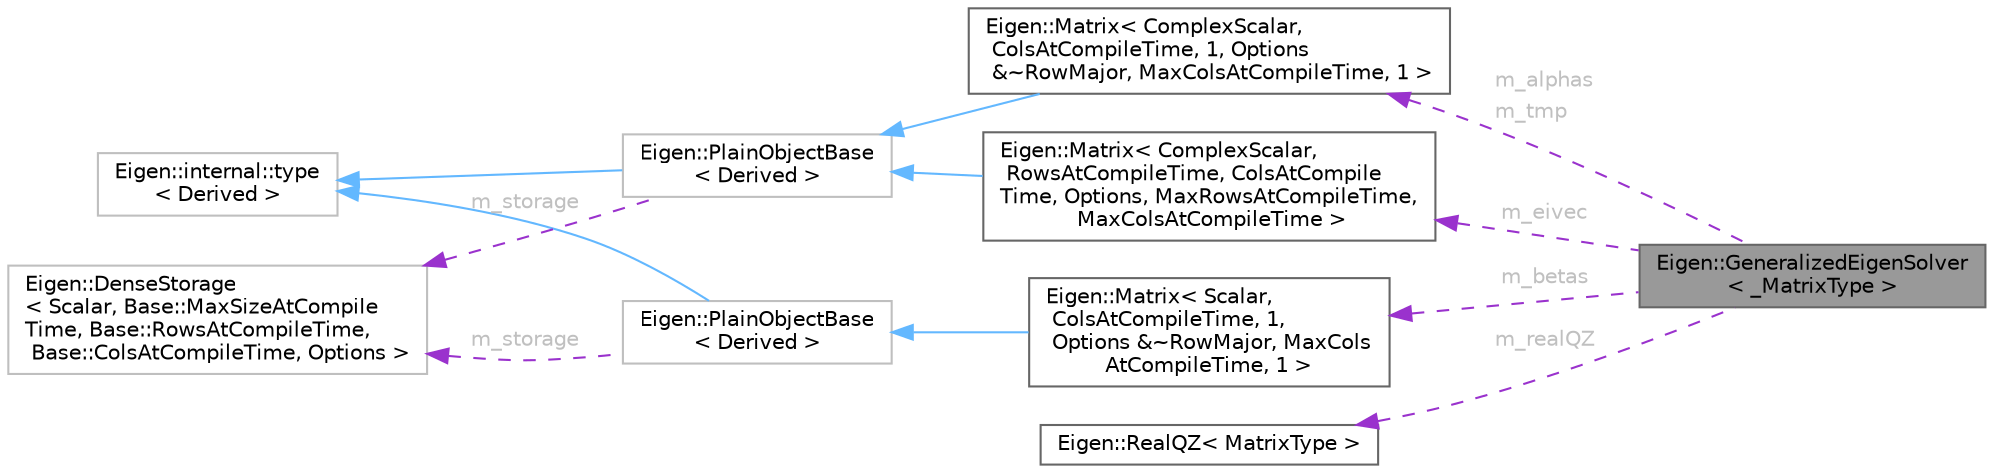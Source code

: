 digraph "Eigen::GeneralizedEigenSolver&lt; _MatrixType &gt;"
{
 // LATEX_PDF_SIZE
  bgcolor="transparent";
  edge [fontname=Helvetica,fontsize=10,labelfontname=Helvetica,labelfontsize=10];
  node [fontname=Helvetica,fontsize=10,shape=box,height=0.2,width=0.4];
  rankdir="LR";
  Node1 [id="Node000001",label="Eigen::GeneralizedEigenSolver\l\< _MatrixType \>",height=0.2,width=0.4,color="gray40", fillcolor="grey60", style="filled", fontcolor="black",tooltip="Computes the generalized eigenvalues and eigenvectors of a pair of general matrices."];
  Node2 -> Node1 [id="edge12_Node000001_Node000002",dir="back",color="darkorchid3",style="dashed",tooltip=" ",label=<<TABLE CELLBORDER="0" BORDER="0"><TR><TD VALIGN="top" ALIGN="LEFT" CELLPADDING="1" CELLSPACING="0">m_eivec</TD></TR>
</TABLE>> ,fontcolor="grey" ];
  Node2 [id="Node000002",label="Eigen::Matrix\< ComplexScalar,\l RowsAtCompileTime, ColsAtCompile\lTime, Options, MaxRowsAtCompileTime,\l MaxColsAtCompileTime \>",height=0.2,width=0.4,color="gray40", fillcolor="white", style="filled",URL="$classEigen_1_1Matrix.html",tooltip=" "];
  Node3 -> Node2 [id="edge13_Node000002_Node000003",dir="back",color="steelblue1",style="solid",tooltip=" "];
  Node3 [id="Node000003",label="Eigen::PlainObjectBase\l\< Derived \>",height=0.2,width=0.4,color="grey75", fillcolor="white", style="filled",URL="$classEigen_1_1PlainObjectBase.html",tooltip=" "];
  Node4 -> Node3 [id="edge14_Node000003_Node000004",dir="back",color="steelblue1",style="solid",tooltip=" "];
  Node4 [id="Node000004",label="Eigen::internal::type\l\< Derived \>",height=0.2,width=0.4,color="grey75", fillcolor="white", style="filled",URL="$structEigen_1_1internal_1_1dense__xpr__base.html",tooltip=" "];
  Node5 -> Node3 [id="edge15_Node000003_Node000005",dir="back",color="darkorchid3",style="dashed",tooltip=" ",label=<<TABLE CELLBORDER="0" BORDER="0"><TR><TD VALIGN="top" ALIGN="LEFT" CELLPADDING="1" CELLSPACING="0">m_storage</TD></TR>
</TABLE>> ,fontcolor="grey" ];
  Node5 [id="Node000005",label="Eigen::DenseStorage\l\< Scalar, Base::MaxSizeAtCompile\lTime, Base::RowsAtCompileTime,\l Base::ColsAtCompileTime, Options \>",height=0.2,width=0.4,color="grey75", fillcolor="white", style="filled",URL="$classEigen_1_1DenseStorage.html",tooltip=" "];
  Node6 -> Node1 [id="edge16_Node000001_Node000006",dir="back",color="darkorchid3",style="dashed",tooltip=" ",label=<<TABLE CELLBORDER="0" BORDER="0"><TR><TD VALIGN="top" ALIGN="LEFT" CELLPADDING="1" CELLSPACING="0">m_alphas</TD></TR>
<TR><TD VALIGN="top" ALIGN="LEFT" CELLPADDING="1" CELLSPACING="0">m_tmp</TD></TR>
</TABLE>> ,fontcolor="grey" ];
  Node6 [id="Node000006",label="Eigen::Matrix\< ComplexScalar,\l ColsAtCompileTime, 1, Options\l &~RowMajor, MaxColsAtCompileTime, 1 \>",height=0.2,width=0.4,color="gray40", fillcolor="white", style="filled",URL="$classEigen_1_1Matrix.html",tooltip=" "];
  Node3 -> Node6 [id="edge17_Node000006_Node000003",dir="back",color="steelblue1",style="solid",tooltip=" "];
  Node7 -> Node1 [id="edge18_Node000001_Node000007",dir="back",color="darkorchid3",style="dashed",tooltip=" ",label=<<TABLE CELLBORDER="0" BORDER="0"><TR><TD VALIGN="top" ALIGN="LEFT" CELLPADDING="1" CELLSPACING="0">m_betas</TD></TR>
</TABLE>> ,fontcolor="grey" ];
  Node7 [id="Node000007",label="Eigen::Matrix\< Scalar,\l ColsAtCompileTime, 1,\l Options &~RowMajor, MaxCols\lAtCompileTime, 1 \>",height=0.2,width=0.4,color="gray40", fillcolor="white", style="filled",URL="$classEigen_1_1Matrix.html",tooltip=" "];
  Node8 -> Node7 [id="edge19_Node000007_Node000008",dir="back",color="steelblue1",style="solid",tooltip=" "];
  Node8 [id="Node000008",label="Eigen::PlainObjectBase\l\< Derived \>",height=0.2,width=0.4,color="grey75", fillcolor="white", style="filled",URL="$classEigen_1_1PlainObjectBase.html",tooltip=" "];
  Node4 -> Node8 [id="edge20_Node000008_Node000004",dir="back",color="steelblue1",style="solid",tooltip=" "];
  Node5 -> Node8 [id="edge21_Node000008_Node000005",dir="back",color="darkorchid3",style="dashed",tooltip=" ",label=<<TABLE CELLBORDER="0" BORDER="0"><TR><TD VALIGN="top" ALIGN="LEFT" CELLPADDING="1" CELLSPACING="0">m_storage</TD></TR>
</TABLE>> ,fontcolor="grey" ];
  Node9 -> Node1 [id="edge22_Node000001_Node000009",dir="back",color="darkorchid3",style="dashed",tooltip=" ",label=<<TABLE CELLBORDER="0" BORDER="0"><TR><TD VALIGN="top" ALIGN="LEFT" CELLPADDING="1" CELLSPACING="0">m_realQZ</TD></TR>
</TABLE>> ,fontcolor="grey" ];
  Node9 [id="Node000009",label="Eigen::RealQZ\< MatrixType \>",height=0.2,width=0.4,color="gray40", fillcolor="white", style="filled",URL="$classEigen_1_1RealQZ.html",tooltip=" "];
}
